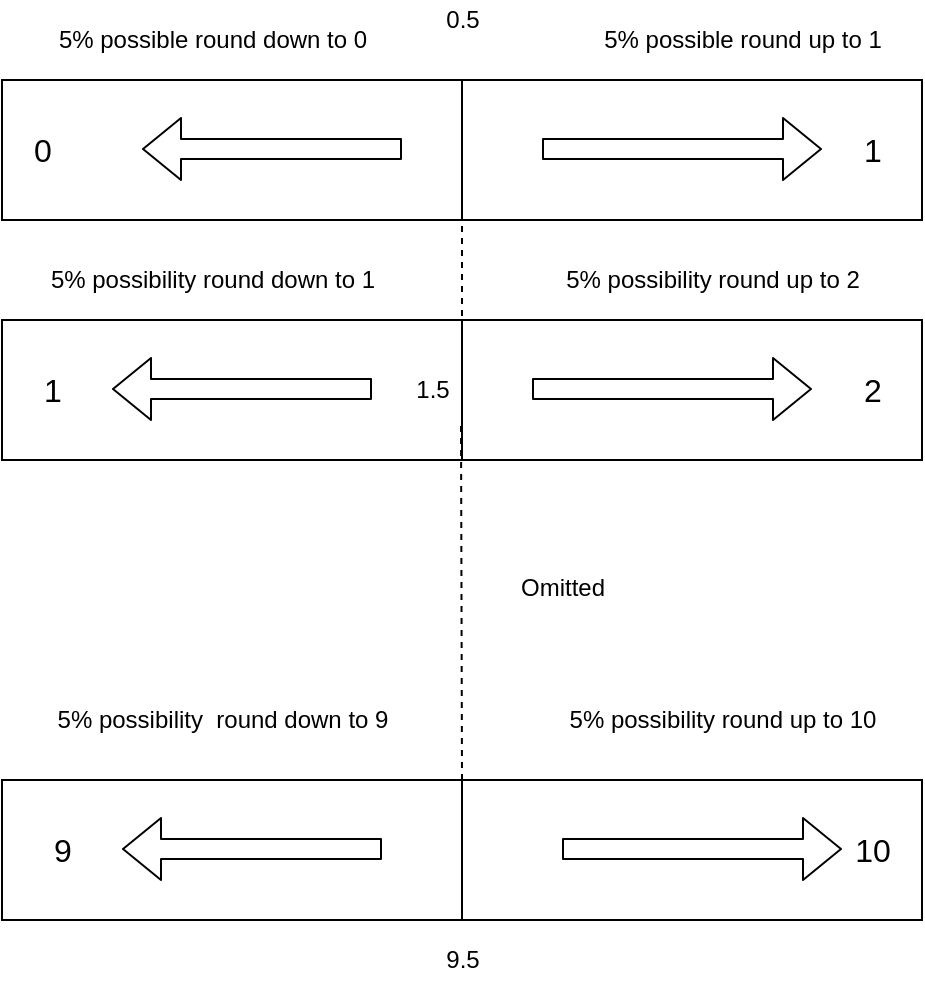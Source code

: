 <mxfile version="12.4.2" type="device" pages="1"><diagram id="wnv6pbO-zOkX8UsZ6VRu" name="Page-1"><mxGraphModel dx="763" dy="469" grid="1" gridSize="10" guides="1" tooltips="1" connect="1" arrows="1" fold="1" page="1" pageScale="1" pageWidth="827" pageHeight="1169" math="0" shadow="0"><root><mxCell id="0"/><mxCell id="1" parent="0"/><mxCell id="I5qqG3NDEofRkY5zSAtA-1" value="" style="rounded=0;whiteSpace=wrap;html=1;" vertex="1" parent="1"><mxGeometry x="210" y="240" width="460" height="70" as="geometry"/></mxCell><mxCell id="I5qqG3NDEofRkY5zSAtA-3" value="" style="endArrow=none;html=1;entryX=0.5;entryY=0;entryDx=0;entryDy=0;exitX=0.5;exitY=1;exitDx=0;exitDy=0;" edge="1" parent="1" source="I5qqG3NDEofRkY5zSAtA-1" target="I5qqG3NDEofRkY5zSAtA-1"><mxGeometry width="50" height="50" relative="1" as="geometry"><mxPoint x="210" y="380" as="sourcePoint"/><mxPoint x="260" y="330" as="targetPoint"/></mxGeometry></mxCell><mxCell id="I5qqG3NDEofRkY5zSAtA-4" value="" style="rounded=0;whiteSpace=wrap;html=1;" vertex="1" parent="1"><mxGeometry x="210" y="360" width="460" height="70" as="geometry"/></mxCell><mxCell id="I5qqG3NDEofRkY5zSAtA-5" value="" style="endArrow=none;html=1;entryX=0.5;entryY=0;entryDx=0;entryDy=0;exitX=0.5;exitY=1;exitDx=0;exitDy=0;" edge="1" parent="1" source="I5qqG3NDEofRkY5zSAtA-4" target="I5qqG3NDEofRkY5zSAtA-4"><mxGeometry width="50" height="50" relative="1" as="geometry"><mxPoint x="220" y="390" as="sourcePoint"/><mxPoint x="270" y="340" as="targetPoint"/></mxGeometry></mxCell><mxCell id="I5qqG3NDEofRkY5zSAtA-8" value="" style="rounded=0;whiteSpace=wrap;html=1;" vertex="1" parent="1"><mxGeometry x="210" y="590" width="460" height="70" as="geometry"/></mxCell><mxCell id="I5qqG3NDEofRkY5zSAtA-9" value="" style="endArrow=none;html=1;entryX=0.5;entryY=0;entryDx=0;entryDy=0;exitX=0.5;exitY=1;exitDx=0;exitDy=0;" edge="1" parent="1" source="I5qqG3NDEofRkY5zSAtA-8" target="I5qqG3NDEofRkY5zSAtA-8"><mxGeometry width="50" height="50" relative="1" as="geometry"><mxPoint x="210" y="730" as="sourcePoint"/><mxPoint x="260" y="680" as="targetPoint"/></mxGeometry></mxCell><mxCell id="I5qqG3NDEofRkY5zSAtA-10" value="" style="endArrow=none;dashed=1;html=1;" edge="1" parent="1"><mxGeometry width="50" height="50" relative="1" as="geometry"><mxPoint x="440" y="370" as="sourcePoint"/><mxPoint x="440" y="310" as="targetPoint"/></mxGeometry></mxCell><mxCell id="I5qqG3NDEofRkY5zSAtA-11" value="" style="endArrow=none;dashed=1;html=1;" edge="1" parent="1"><mxGeometry width="50" height="50" relative="1" as="geometry"><mxPoint x="440" y="590" as="sourcePoint"/><mxPoint x="439.5" y="410" as="targetPoint"/></mxGeometry></mxCell><mxCell id="I5qqG3NDEofRkY5zSAtA-12" value="&lt;font style=&quot;font-size: 16px&quot;&gt;0&lt;/font&gt;" style="text;html=1;align=center;verticalAlign=middle;resizable=0;points=[];;autosize=1;" vertex="1" parent="1"><mxGeometry x="220" y="265" width="20" height="20" as="geometry"/></mxCell><mxCell id="I5qqG3NDEofRkY5zSAtA-13" value="&lt;font style=&quot;font-size: 16px&quot;&gt;1&lt;/font&gt;" style="text;html=1;align=center;verticalAlign=middle;resizable=0;points=[];;autosize=1;" vertex="1" parent="1"><mxGeometry x="225" y="385" width="20" height="20" as="geometry"/></mxCell><mxCell id="I5qqG3NDEofRkY5zSAtA-14" value="" style="shape=flexArrow;endArrow=classic;html=1;" edge="1" parent="1"><mxGeometry width="50" height="50" relative="1" as="geometry"><mxPoint x="480" y="274.5" as="sourcePoint"/><mxPoint x="620" y="274.5" as="targetPoint"/></mxGeometry></mxCell><mxCell id="I5qqG3NDEofRkY5zSAtA-15" value="" style="shape=flexArrow;endArrow=classic;html=1;" edge="1" parent="1"><mxGeometry width="50" height="50" relative="1" as="geometry"><mxPoint x="475" y="394.5" as="sourcePoint"/><mxPoint x="615" y="394.5" as="targetPoint"/></mxGeometry></mxCell><mxCell id="I5qqG3NDEofRkY5zSAtA-16" value="" style="shape=flexArrow;endArrow=classic;html=1;" edge="1" parent="1"><mxGeometry width="50" height="50" relative="1" as="geometry"><mxPoint x="490" y="624.5" as="sourcePoint"/><mxPoint x="630" y="624.5" as="targetPoint"/></mxGeometry></mxCell><mxCell id="I5qqG3NDEofRkY5zSAtA-17" value="" style="shape=flexArrow;endArrow=classic;html=1;" edge="1" parent="1"><mxGeometry width="50" height="50" relative="1" as="geometry"><mxPoint x="410" y="274.5" as="sourcePoint"/><mxPoint x="280" y="274.5" as="targetPoint"/></mxGeometry></mxCell><mxCell id="I5qqG3NDEofRkY5zSAtA-18" value="" style="shape=flexArrow;endArrow=classic;html=1;" edge="1" parent="1"><mxGeometry width="50" height="50" relative="1" as="geometry"><mxPoint x="395" y="394.5" as="sourcePoint"/><mxPoint x="265" y="394.5" as="targetPoint"/></mxGeometry></mxCell><mxCell id="I5qqG3NDEofRkY5zSAtA-19" value="" style="shape=flexArrow;endArrow=classic;html=1;" edge="1" parent="1"><mxGeometry width="50" height="50" relative="1" as="geometry"><mxPoint x="400" y="624.5" as="sourcePoint"/><mxPoint x="270" y="624.5" as="targetPoint"/></mxGeometry></mxCell><mxCell id="I5qqG3NDEofRkY5zSAtA-20" value="0.5" style="text;html=1;align=center;verticalAlign=middle;resizable=0;points=[];;autosize=1;" vertex="1" parent="1"><mxGeometry x="425" y="200" width="30" height="20" as="geometry"/></mxCell><mxCell id="I5qqG3NDEofRkY5zSAtA-21" value="5% possible round up to 1" style="text;html=1;align=center;verticalAlign=middle;resizable=0;points=[];;autosize=1;" vertex="1" parent="1"><mxGeometry x="505" y="210" width="150" height="20" as="geometry"/></mxCell><mxCell id="I5qqG3NDEofRkY5zSAtA-22" value="5% possible round down to 0" style="text;html=1;align=center;verticalAlign=middle;resizable=0;points=[];;autosize=1;" vertex="1" parent="1"><mxGeometry x="230" y="210" width="170" height="20" as="geometry"/></mxCell><mxCell id="I5qqG3NDEofRkY5zSAtA-23" value="5% possibility&amp;nbsp;round down to 1" style="text;html=1;align=center;verticalAlign=middle;resizable=0;points=[];;autosize=1;" vertex="1" parent="1"><mxGeometry x="225" y="330" width="180" height="20" as="geometry"/></mxCell><mxCell id="I5qqG3NDEofRkY5zSAtA-24" value="5% possibility&amp;nbsp;round up to 2" style="text;html=1;align=center;verticalAlign=middle;resizable=0;points=[];;autosize=1;" vertex="1" parent="1"><mxGeometry x="485" y="330" width="160" height="20" as="geometry"/></mxCell><mxCell id="I5qqG3NDEofRkY5zSAtA-27" value="5% possibility&amp;nbsp; round down to 9" style="text;html=1;align=center;verticalAlign=middle;resizable=0;points=[];;autosize=1;" vertex="1" parent="1"><mxGeometry x="230" y="550" width="180" height="20" as="geometry"/></mxCell><mxCell id="I5qqG3NDEofRkY5zSAtA-28" value="5% possibility&amp;nbsp;round up to 10" style="text;html=1;align=center;verticalAlign=middle;resizable=0;points=[];;autosize=1;" vertex="1" parent="1"><mxGeometry x="485" y="550" width="170" height="20" as="geometry"/></mxCell><mxCell id="I5qqG3NDEofRkY5zSAtA-29" value="Omitted" style="text;html=1;align=center;verticalAlign=middle;resizable=0;points=[];;autosize=1;" vertex="1" parent="1"><mxGeometry x="460" y="484" width="60" height="20" as="geometry"/></mxCell><mxCell id="I5qqG3NDEofRkY5zSAtA-30" value="&lt;font style=&quot;font-size: 16px&quot;&gt;2&lt;/font&gt;" style="text;html=1;align=center;verticalAlign=middle;resizable=0;points=[];;autosize=1;" vertex="1" parent="1"><mxGeometry x="635" y="385" width="20" height="20" as="geometry"/></mxCell><mxCell id="I5qqG3NDEofRkY5zSAtA-31" value="&lt;font style=&quot;font-size: 16px&quot;&gt;1&lt;/font&gt;" style="text;html=1;align=center;verticalAlign=middle;resizable=0;points=[];;autosize=1;" vertex="1" parent="1"><mxGeometry x="635" y="265" width="20" height="20" as="geometry"/></mxCell><mxCell id="I5qqG3NDEofRkY5zSAtA-33" value="&lt;font style=&quot;font-size: 16px&quot;&gt;10&lt;/font&gt;" style="text;html=1;align=center;verticalAlign=middle;resizable=0;points=[];;autosize=1;" vertex="1" parent="1"><mxGeometry x="630" y="615" width="30" height="20" as="geometry"/></mxCell><mxCell id="I5qqG3NDEofRkY5zSAtA-34" value="&lt;font style=&quot;font-size: 16px&quot;&gt;9&lt;/font&gt;" style="text;html=1;align=center;verticalAlign=middle;resizable=0;points=[];;autosize=1;" vertex="1" parent="1"><mxGeometry x="230" y="615" width="20" height="20" as="geometry"/></mxCell><mxCell id="I5qqG3NDEofRkY5zSAtA-36" value="1.5" style="text;html=1;align=center;verticalAlign=middle;resizable=0;points=[];;autosize=1;" vertex="1" parent="1"><mxGeometry x="410" y="385" width="30" height="20" as="geometry"/></mxCell><mxCell id="I5qqG3NDEofRkY5zSAtA-37" value="9.5" style="text;html=1;align=center;verticalAlign=middle;resizable=0;points=[];;autosize=1;" vertex="1" parent="1"><mxGeometry x="425" y="670.0" width="30" height="20" as="geometry"/></mxCell></root></mxGraphModel></diagram></mxfile>